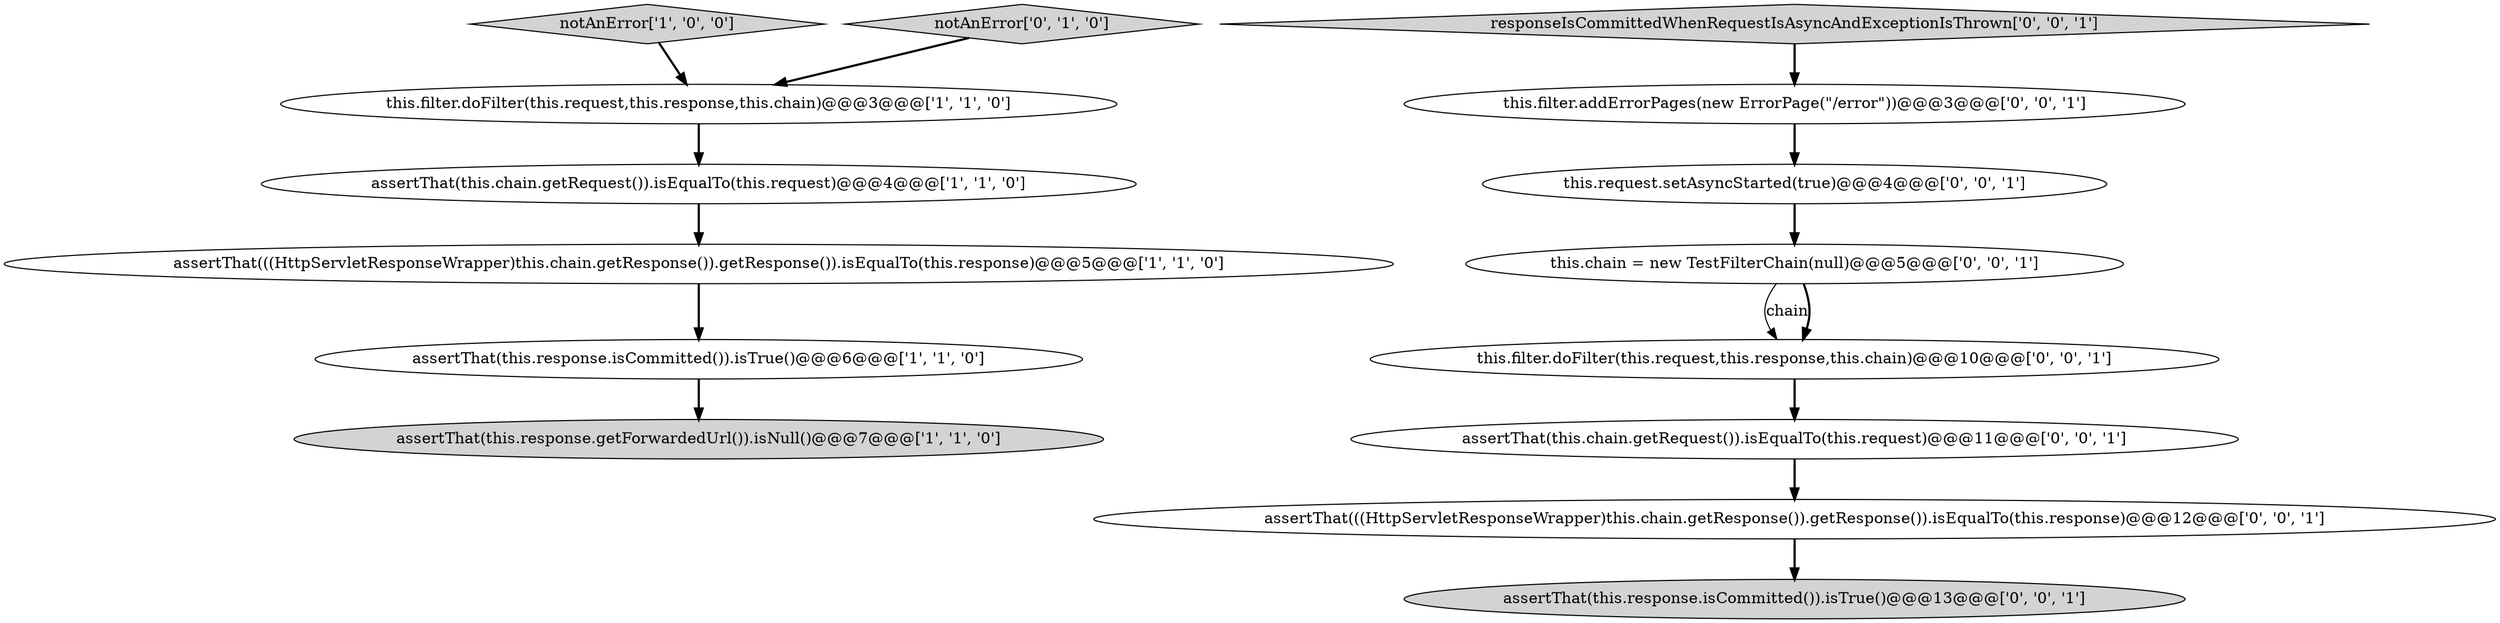 digraph {
0 [style = filled, label = "assertThat(this.response.getForwardedUrl()).isNull()@@@7@@@['1', '1', '0']", fillcolor = lightgray, shape = ellipse image = "AAA0AAABBB1BBB"];
12 [style = filled, label = "this.filter.addErrorPages(new ErrorPage(\"/error\"))@@@3@@@['0', '0', '1']", fillcolor = white, shape = ellipse image = "AAA0AAABBB3BBB"];
5 [style = filled, label = "assertThat(this.response.isCommitted()).isTrue()@@@6@@@['1', '1', '0']", fillcolor = white, shape = ellipse image = "AAA0AAABBB1BBB"];
9 [style = filled, label = "assertThat(this.response.isCommitted()).isTrue()@@@13@@@['0', '0', '1']", fillcolor = lightgray, shape = ellipse image = "AAA0AAABBB3BBB"];
1 [style = filled, label = "notAnError['1', '0', '0']", fillcolor = lightgray, shape = diamond image = "AAA0AAABBB1BBB"];
6 [style = filled, label = "notAnError['0', '1', '0']", fillcolor = lightgray, shape = diamond image = "AAA0AAABBB2BBB"];
7 [style = filled, label = "this.chain = new TestFilterChain(null)@@@5@@@['0', '0', '1']", fillcolor = white, shape = ellipse image = "AAA0AAABBB3BBB"];
8 [style = filled, label = "this.request.setAsyncStarted(true)@@@4@@@['0', '0', '1']", fillcolor = white, shape = ellipse image = "AAA0AAABBB3BBB"];
2 [style = filled, label = "assertThat(((HttpServletResponseWrapper)this.chain.getResponse()).getResponse()).isEqualTo(this.response)@@@5@@@['1', '1', '0']", fillcolor = white, shape = ellipse image = "AAA0AAABBB1BBB"];
10 [style = filled, label = "assertThat(this.chain.getRequest()).isEqualTo(this.request)@@@11@@@['0', '0', '1']", fillcolor = white, shape = ellipse image = "AAA0AAABBB3BBB"];
4 [style = filled, label = "assertThat(this.chain.getRequest()).isEqualTo(this.request)@@@4@@@['1', '1', '0']", fillcolor = white, shape = ellipse image = "AAA0AAABBB1BBB"];
13 [style = filled, label = "responseIsCommittedWhenRequestIsAsyncAndExceptionIsThrown['0', '0', '1']", fillcolor = lightgray, shape = diamond image = "AAA0AAABBB3BBB"];
14 [style = filled, label = "this.filter.doFilter(this.request,this.response,this.chain)@@@10@@@['0', '0', '1']", fillcolor = white, shape = ellipse image = "AAA0AAABBB3BBB"];
11 [style = filled, label = "assertThat(((HttpServletResponseWrapper)this.chain.getResponse()).getResponse()).isEqualTo(this.response)@@@12@@@['0', '0', '1']", fillcolor = white, shape = ellipse image = "AAA0AAABBB3BBB"];
3 [style = filled, label = "this.filter.doFilter(this.request,this.response,this.chain)@@@3@@@['1', '1', '0']", fillcolor = white, shape = ellipse image = "AAA0AAABBB1BBB"];
1->3 [style = bold, label=""];
6->3 [style = bold, label=""];
14->10 [style = bold, label=""];
10->11 [style = bold, label=""];
4->2 [style = bold, label=""];
13->12 [style = bold, label=""];
5->0 [style = bold, label=""];
11->9 [style = bold, label=""];
3->4 [style = bold, label=""];
12->8 [style = bold, label=""];
7->14 [style = solid, label="chain"];
8->7 [style = bold, label=""];
2->5 [style = bold, label=""];
7->14 [style = bold, label=""];
}
